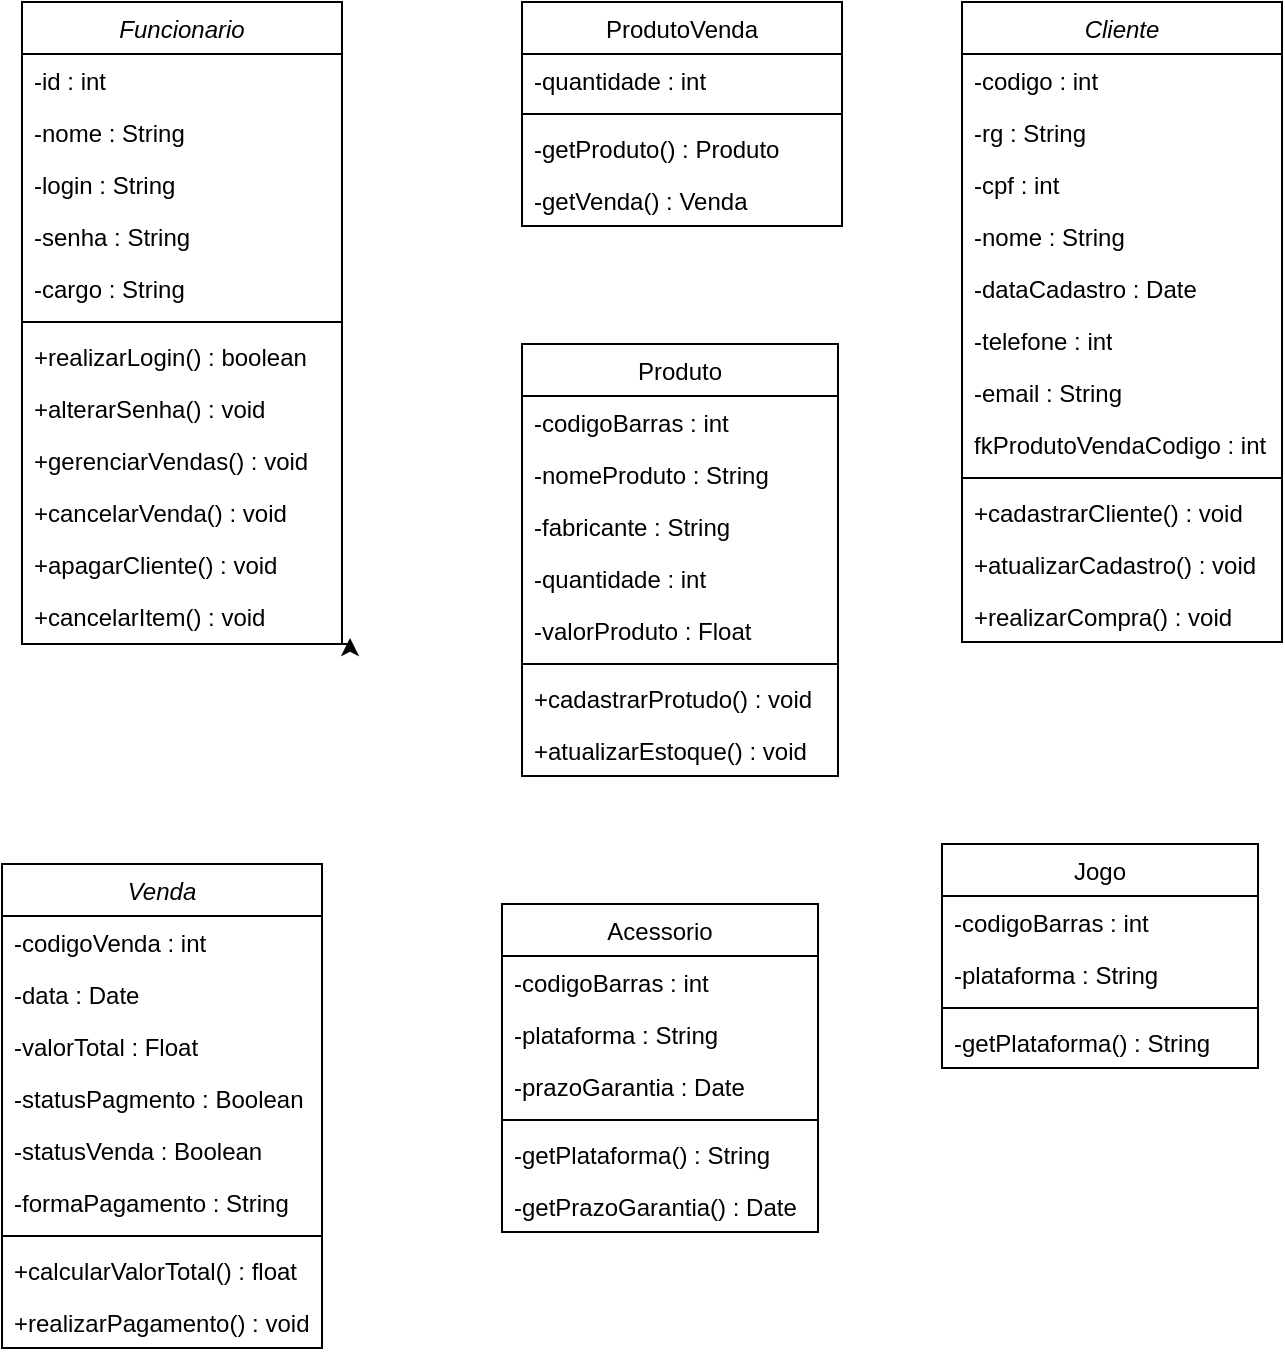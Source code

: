 <mxfile version="21.3.4" type="github">
  <diagram id="C5RBs43oDa-KdzZeNtuy" name="Page-1">
    <mxGraphModel dx="1379" dy="788" grid="1" gridSize="10" guides="1" tooltips="1" connect="1" arrows="1" fold="1" page="1" pageScale="1" pageWidth="827" pageHeight="1169" math="0" shadow="0">
      <root>
        <mxCell id="WIyWlLk6GJQsqaUBKTNV-0" />
        <mxCell id="WIyWlLk6GJQsqaUBKTNV-1" parent="WIyWlLk6GJQsqaUBKTNV-0" />
        <mxCell id="zkfFHV4jXpPFQw0GAbJ--0" value="Funcionario" style="swimlane;fontStyle=2;align=center;verticalAlign=top;childLayout=stackLayout;horizontal=1;startSize=26;horizontalStack=0;resizeParent=1;resizeLast=0;collapsible=1;marginBottom=0;rounded=0;shadow=0;strokeWidth=1;" parent="WIyWlLk6GJQsqaUBKTNV-1" vertex="1">
          <mxGeometry x="60" y="29" width="160" height="321" as="geometry">
            <mxRectangle x="230" y="140" width="160" height="26" as="alternateBounds" />
          </mxGeometry>
        </mxCell>
        <mxCell id="zkfFHV4jXpPFQw0GAbJ--1" value="-id : int" style="text;align=left;verticalAlign=top;spacingLeft=4;spacingRight=4;overflow=hidden;rotatable=0;points=[[0,0.5],[1,0.5]];portConstraint=eastwest;" parent="zkfFHV4jXpPFQw0GAbJ--0" vertex="1">
          <mxGeometry y="26" width="160" height="26" as="geometry" />
        </mxCell>
        <mxCell id="zkfFHV4jXpPFQw0GAbJ--2" value="-nome : String" style="text;align=left;verticalAlign=top;spacingLeft=4;spacingRight=4;overflow=hidden;rotatable=0;points=[[0,0.5],[1,0.5]];portConstraint=eastwest;rounded=0;shadow=0;html=0;" parent="zkfFHV4jXpPFQw0GAbJ--0" vertex="1">
          <mxGeometry y="52" width="160" height="26" as="geometry" />
        </mxCell>
        <mxCell id="zkfFHV4jXpPFQw0GAbJ--3" value="-login : String" style="text;align=left;verticalAlign=top;spacingLeft=4;spacingRight=4;overflow=hidden;rotatable=0;points=[[0,0.5],[1,0.5]];portConstraint=eastwest;rounded=0;shadow=0;html=0;" parent="zkfFHV4jXpPFQw0GAbJ--0" vertex="1">
          <mxGeometry y="78" width="160" height="26" as="geometry" />
        </mxCell>
        <mxCell id="lRvPU-HeH8mtLex3TpJj-3" value="-senha : String" style="text;strokeColor=none;fillColor=none;align=left;verticalAlign=top;spacingLeft=4;spacingRight=4;overflow=hidden;rotatable=0;points=[[0,0.5],[1,0.5]];portConstraint=eastwest;whiteSpace=wrap;html=1;" vertex="1" parent="zkfFHV4jXpPFQw0GAbJ--0">
          <mxGeometry y="104" width="160" height="26" as="geometry" />
        </mxCell>
        <mxCell id="lRvPU-HeH8mtLex3TpJj-4" value="-cargo : String" style="text;strokeColor=none;fillColor=none;align=left;verticalAlign=top;spacingLeft=4;spacingRight=4;overflow=hidden;rotatable=0;points=[[0,0.5],[1,0.5]];portConstraint=eastwest;whiteSpace=wrap;html=1;" vertex="1" parent="zkfFHV4jXpPFQw0GAbJ--0">
          <mxGeometry y="130" width="160" height="26" as="geometry" />
        </mxCell>
        <mxCell id="zkfFHV4jXpPFQw0GAbJ--4" value="" style="line;html=1;strokeWidth=1;align=left;verticalAlign=middle;spacingTop=-1;spacingLeft=3;spacingRight=3;rotatable=0;labelPosition=right;points=[];portConstraint=eastwest;" parent="zkfFHV4jXpPFQw0GAbJ--0" vertex="1">
          <mxGeometry y="156" width="160" height="8" as="geometry" />
        </mxCell>
        <mxCell id="lRvPU-HeH8mtLex3TpJj-5" value="+realizarLogin() : boolean" style="text;strokeColor=none;fillColor=none;align=left;verticalAlign=top;spacingLeft=4;spacingRight=4;overflow=hidden;rotatable=0;points=[[0,0.5],[1,0.5]];portConstraint=eastwest;whiteSpace=wrap;html=1;" vertex="1" parent="zkfFHV4jXpPFQw0GAbJ--0">
          <mxGeometry y="164" width="160" height="26" as="geometry" />
        </mxCell>
        <mxCell id="lRvPU-HeH8mtLex3TpJj-6" value="+alterarSenha() : void" style="text;strokeColor=none;fillColor=none;align=left;verticalAlign=top;spacingLeft=4;spacingRight=4;overflow=hidden;rotatable=0;points=[[0,0.5],[1,0.5]];portConstraint=eastwest;whiteSpace=wrap;html=1;" vertex="1" parent="zkfFHV4jXpPFQw0GAbJ--0">
          <mxGeometry y="190" width="160" height="26" as="geometry" />
        </mxCell>
        <mxCell id="zkfFHV4jXpPFQw0GAbJ--5" value="+gerenciarVendas() : void" style="text;align=left;verticalAlign=top;spacingLeft=4;spacingRight=4;overflow=hidden;rotatable=0;points=[[0,0.5],[1,0.5]];portConstraint=eastwest;" parent="zkfFHV4jXpPFQw0GAbJ--0" vertex="1">
          <mxGeometry y="216" width="160" height="26" as="geometry" />
        </mxCell>
        <mxCell id="lRvPU-HeH8mtLex3TpJj-62" value="+cancelarVenda() : void" style="text;strokeColor=none;fillColor=none;align=left;verticalAlign=top;spacingLeft=4;spacingRight=4;overflow=hidden;rotatable=0;points=[[0,0.5],[1,0.5]];portConstraint=eastwest;whiteSpace=wrap;html=1;" vertex="1" parent="zkfFHV4jXpPFQw0GAbJ--0">
          <mxGeometry y="242" width="160" height="26" as="geometry" />
        </mxCell>
        <mxCell id="lRvPU-HeH8mtLex3TpJj-63" value="+apagarCliente() : void" style="text;strokeColor=none;fillColor=none;align=left;verticalAlign=top;spacingLeft=4;spacingRight=4;overflow=hidden;rotatable=0;points=[[0,0.5],[1,0.5]];portConstraint=eastwest;whiteSpace=wrap;html=1;" vertex="1" parent="zkfFHV4jXpPFQw0GAbJ--0">
          <mxGeometry y="268" width="160" height="26" as="geometry" />
        </mxCell>
        <mxCell id="lRvPU-HeH8mtLex3TpJj-64" value="+cancelarItem() : void" style="text;strokeColor=none;fillColor=none;align=left;verticalAlign=top;spacingLeft=4;spacingRight=4;overflow=hidden;rotatable=0;points=[[0,0.5],[1,0.5]];portConstraint=eastwest;whiteSpace=wrap;html=1;" vertex="1" parent="zkfFHV4jXpPFQw0GAbJ--0">
          <mxGeometry y="294" width="160" height="26" as="geometry" />
        </mxCell>
        <mxCell id="lRvPU-HeH8mtLex3TpJj-66" style="edgeStyle=orthogonalEdgeStyle;rounded=0;orthogonalLoop=1;jettySize=auto;html=1;exitX=1;exitY=1;exitDx=0;exitDy=0;entryX=1.025;entryY=0.923;entryDx=0;entryDy=0;entryPerimeter=0;" edge="1" parent="zkfFHV4jXpPFQw0GAbJ--0" source="zkfFHV4jXpPFQw0GAbJ--0" target="lRvPU-HeH8mtLex3TpJj-64">
          <mxGeometry relative="1" as="geometry" />
        </mxCell>
        <mxCell id="zkfFHV4jXpPFQw0GAbJ--17" value="ProdutoVenda" style="swimlane;fontStyle=0;align=center;verticalAlign=top;childLayout=stackLayout;horizontal=1;startSize=26;horizontalStack=0;resizeParent=1;resizeLast=0;collapsible=1;marginBottom=0;rounded=0;shadow=0;strokeWidth=1;" parent="WIyWlLk6GJQsqaUBKTNV-1" vertex="1">
          <mxGeometry x="310" y="29" width="160" height="112" as="geometry">
            <mxRectangle x="550" y="140" width="160" height="26" as="alternateBounds" />
          </mxGeometry>
        </mxCell>
        <mxCell id="zkfFHV4jXpPFQw0GAbJ--20" value="-quantidade : int" style="text;align=left;verticalAlign=top;spacingLeft=4;spacingRight=4;overflow=hidden;rotatable=0;points=[[0,0.5],[1,0.5]];portConstraint=eastwest;rounded=0;shadow=0;html=0;" parent="zkfFHV4jXpPFQw0GAbJ--17" vertex="1">
          <mxGeometry y="26" width="160" height="26" as="geometry" />
        </mxCell>
        <mxCell id="zkfFHV4jXpPFQw0GAbJ--23" value="" style="line;html=1;strokeWidth=1;align=left;verticalAlign=middle;spacingTop=-1;spacingLeft=3;spacingRight=3;rotatable=0;labelPosition=right;points=[];portConstraint=eastwest;" parent="zkfFHV4jXpPFQw0GAbJ--17" vertex="1">
          <mxGeometry y="52" width="160" height="8" as="geometry" />
        </mxCell>
        <mxCell id="lRvPU-HeH8mtLex3TpJj-56" value="-getProduto() : Produto" style="text;strokeColor=none;fillColor=none;align=left;verticalAlign=top;spacingLeft=4;spacingRight=4;overflow=hidden;rotatable=0;points=[[0,0.5],[1,0.5]];portConstraint=eastwest;whiteSpace=wrap;html=1;" vertex="1" parent="zkfFHV4jXpPFQw0GAbJ--17">
          <mxGeometry y="60" width="160" height="26" as="geometry" />
        </mxCell>
        <mxCell id="lRvPU-HeH8mtLex3TpJj-55" value="-getVenda() : Venda" style="text;strokeColor=none;fillColor=none;align=left;verticalAlign=top;spacingLeft=4;spacingRight=4;overflow=hidden;rotatable=0;points=[[0,0.5],[1,0.5]];portConstraint=eastwest;whiteSpace=wrap;html=1;" vertex="1" parent="zkfFHV4jXpPFQw0GAbJ--17">
          <mxGeometry y="86" width="160" height="26" as="geometry" />
        </mxCell>
        <mxCell id="lRvPU-HeH8mtLex3TpJj-8" value="Cliente" style="swimlane;fontStyle=2;align=center;verticalAlign=top;childLayout=stackLayout;horizontal=1;startSize=26;horizontalStack=0;resizeParent=1;resizeLast=0;collapsible=1;marginBottom=0;rounded=0;shadow=0;strokeWidth=1;" vertex="1" parent="WIyWlLk6GJQsqaUBKTNV-1">
          <mxGeometry x="530" y="29" width="160" height="320" as="geometry">
            <mxRectangle x="230" y="140" width="160" height="26" as="alternateBounds" />
          </mxGeometry>
        </mxCell>
        <mxCell id="lRvPU-HeH8mtLex3TpJj-9" value="-codigo : int" style="text;align=left;verticalAlign=top;spacingLeft=4;spacingRight=4;overflow=hidden;rotatable=0;points=[[0,0.5],[1,0.5]];portConstraint=eastwest;" vertex="1" parent="lRvPU-HeH8mtLex3TpJj-8">
          <mxGeometry y="26" width="160" height="26" as="geometry" />
        </mxCell>
        <mxCell id="lRvPU-HeH8mtLex3TpJj-10" value="-rg : String" style="text;align=left;verticalAlign=top;spacingLeft=4;spacingRight=4;overflow=hidden;rotatable=0;points=[[0,0.5],[1,0.5]];portConstraint=eastwest;rounded=0;shadow=0;html=0;" vertex="1" parent="lRvPU-HeH8mtLex3TpJj-8">
          <mxGeometry y="52" width="160" height="26" as="geometry" />
        </mxCell>
        <mxCell id="lRvPU-HeH8mtLex3TpJj-11" value="-cpf : int" style="text;align=left;verticalAlign=top;spacingLeft=4;spacingRight=4;overflow=hidden;rotatable=0;points=[[0,0.5],[1,0.5]];portConstraint=eastwest;rounded=0;shadow=0;html=0;" vertex="1" parent="lRvPU-HeH8mtLex3TpJj-8">
          <mxGeometry y="78" width="160" height="26" as="geometry" />
        </mxCell>
        <mxCell id="lRvPU-HeH8mtLex3TpJj-12" value="-nome : String" style="text;strokeColor=none;fillColor=none;align=left;verticalAlign=top;spacingLeft=4;spacingRight=4;overflow=hidden;rotatable=0;points=[[0,0.5],[1,0.5]];portConstraint=eastwest;whiteSpace=wrap;html=1;" vertex="1" parent="lRvPU-HeH8mtLex3TpJj-8">
          <mxGeometry y="104" width="160" height="26" as="geometry" />
        </mxCell>
        <mxCell id="lRvPU-HeH8mtLex3TpJj-13" value="-dataCadastro : Date" style="text;strokeColor=none;fillColor=none;align=left;verticalAlign=top;spacingLeft=4;spacingRight=4;overflow=hidden;rotatable=0;points=[[0,0.5],[1,0.5]];portConstraint=eastwest;whiteSpace=wrap;html=1;" vertex="1" parent="lRvPU-HeH8mtLex3TpJj-8">
          <mxGeometry y="130" width="160" height="26" as="geometry" />
        </mxCell>
        <mxCell id="lRvPU-HeH8mtLex3TpJj-18" value="-telefone : int" style="text;strokeColor=none;fillColor=none;align=left;verticalAlign=top;spacingLeft=4;spacingRight=4;overflow=hidden;rotatable=0;points=[[0,0.5],[1,0.5]];portConstraint=eastwest;whiteSpace=wrap;html=1;" vertex="1" parent="lRvPU-HeH8mtLex3TpJj-8">
          <mxGeometry y="156" width="160" height="26" as="geometry" />
        </mxCell>
        <mxCell id="lRvPU-HeH8mtLex3TpJj-19" value="-email : String" style="text;strokeColor=none;fillColor=none;align=left;verticalAlign=top;spacingLeft=4;spacingRight=4;overflow=hidden;rotatable=0;points=[[0,0.5],[1,0.5]];portConstraint=eastwest;whiteSpace=wrap;html=1;" vertex="1" parent="lRvPU-HeH8mtLex3TpJj-8">
          <mxGeometry y="182" width="160" height="26" as="geometry" />
        </mxCell>
        <mxCell id="lRvPU-HeH8mtLex3TpJj-20" value="fkProdutoVendaCodigo : int" style="text;strokeColor=none;fillColor=none;align=left;verticalAlign=top;spacingLeft=4;spacingRight=4;overflow=hidden;rotatable=0;points=[[0,0.5],[1,0.5]];portConstraint=eastwest;whiteSpace=wrap;html=1;" vertex="1" parent="lRvPU-HeH8mtLex3TpJj-8">
          <mxGeometry y="208" width="160" height="26" as="geometry" />
        </mxCell>
        <mxCell id="lRvPU-HeH8mtLex3TpJj-14" value="" style="line;html=1;strokeWidth=1;align=left;verticalAlign=middle;spacingTop=-1;spacingLeft=3;spacingRight=3;rotatable=0;labelPosition=right;points=[];portConstraint=eastwest;" vertex="1" parent="lRvPU-HeH8mtLex3TpJj-8">
          <mxGeometry y="234" width="160" height="8" as="geometry" />
        </mxCell>
        <mxCell id="lRvPU-HeH8mtLex3TpJj-52" value="+cadastrarCliente() : void" style="text;strokeColor=none;fillColor=none;align=left;verticalAlign=top;spacingLeft=4;spacingRight=4;overflow=hidden;rotatable=0;points=[[0,0.5],[1,0.5]];portConstraint=eastwest;whiteSpace=wrap;html=1;" vertex="1" parent="lRvPU-HeH8mtLex3TpJj-8">
          <mxGeometry y="242" width="160" height="26" as="geometry" />
        </mxCell>
        <mxCell id="lRvPU-HeH8mtLex3TpJj-53" value="+atualizarCadastro() : void" style="text;strokeColor=none;fillColor=none;align=left;verticalAlign=top;spacingLeft=4;spacingRight=4;overflow=hidden;rotatable=0;points=[[0,0.5],[1,0.5]];portConstraint=eastwest;whiteSpace=wrap;html=1;" vertex="1" parent="lRvPU-HeH8mtLex3TpJj-8">
          <mxGeometry y="268" width="160" height="26" as="geometry" />
        </mxCell>
        <mxCell id="lRvPU-HeH8mtLex3TpJj-54" value="+realizarCompra() : void" style="text;strokeColor=none;fillColor=none;align=left;verticalAlign=top;spacingLeft=4;spacingRight=4;overflow=hidden;rotatable=0;points=[[0,0.5],[1,0.5]];portConstraint=eastwest;whiteSpace=wrap;html=1;" vertex="1" parent="lRvPU-HeH8mtLex3TpJj-8">
          <mxGeometry y="294" width="160" height="26" as="geometry" />
        </mxCell>
        <mxCell id="lRvPU-HeH8mtLex3TpJj-21" value="Venda" style="swimlane;fontStyle=2;align=center;verticalAlign=top;childLayout=stackLayout;horizontal=1;startSize=26;horizontalStack=0;resizeParent=1;resizeLast=0;collapsible=1;marginBottom=0;rounded=0;shadow=0;strokeWidth=1;" vertex="1" parent="WIyWlLk6GJQsqaUBKTNV-1">
          <mxGeometry x="50" y="460" width="160" height="242" as="geometry">
            <mxRectangle x="230" y="140" width="160" height="26" as="alternateBounds" />
          </mxGeometry>
        </mxCell>
        <mxCell id="lRvPU-HeH8mtLex3TpJj-22" value="-codigoVenda : int" style="text;align=left;verticalAlign=top;spacingLeft=4;spacingRight=4;overflow=hidden;rotatable=0;points=[[0,0.5],[1,0.5]];portConstraint=eastwest;" vertex="1" parent="lRvPU-HeH8mtLex3TpJj-21">
          <mxGeometry y="26" width="160" height="26" as="geometry" />
        </mxCell>
        <mxCell id="lRvPU-HeH8mtLex3TpJj-23" value="-data : Date" style="text;align=left;verticalAlign=top;spacingLeft=4;spacingRight=4;overflow=hidden;rotatable=0;points=[[0,0.5],[1,0.5]];portConstraint=eastwest;rounded=0;shadow=0;html=0;" vertex="1" parent="lRvPU-HeH8mtLex3TpJj-21">
          <mxGeometry y="52" width="160" height="26" as="geometry" />
        </mxCell>
        <mxCell id="lRvPU-HeH8mtLex3TpJj-24" value="-valorTotal : Float" style="text;align=left;verticalAlign=top;spacingLeft=4;spacingRight=4;overflow=hidden;rotatable=0;points=[[0,0.5],[1,0.5]];portConstraint=eastwest;rounded=0;shadow=0;html=0;" vertex="1" parent="lRvPU-HeH8mtLex3TpJj-21">
          <mxGeometry y="78" width="160" height="26" as="geometry" />
        </mxCell>
        <mxCell id="lRvPU-HeH8mtLex3TpJj-25" value="-statusPagmento : Boolean" style="text;strokeColor=none;fillColor=none;align=left;verticalAlign=top;spacingLeft=4;spacingRight=4;overflow=hidden;rotatable=0;points=[[0,0.5],[1,0.5]];portConstraint=eastwest;whiteSpace=wrap;html=1;" vertex="1" parent="lRvPU-HeH8mtLex3TpJj-21">
          <mxGeometry y="104" width="160" height="26" as="geometry" />
        </mxCell>
        <mxCell id="lRvPU-HeH8mtLex3TpJj-26" value="-statusVenda : Boolean" style="text;strokeColor=none;fillColor=none;align=left;verticalAlign=top;spacingLeft=4;spacingRight=4;overflow=hidden;rotatable=0;points=[[0,0.5],[1,0.5]];portConstraint=eastwest;whiteSpace=wrap;html=1;" vertex="1" parent="lRvPU-HeH8mtLex3TpJj-21">
          <mxGeometry y="130" width="160" height="26" as="geometry" />
        </mxCell>
        <mxCell id="lRvPU-HeH8mtLex3TpJj-27" value="-formaPagamento : String" style="text;strokeColor=none;fillColor=none;align=left;verticalAlign=top;spacingLeft=4;spacingRight=4;overflow=hidden;rotatable=0;points=[[0,0.5],[1,0.5]];portConstraint=eastwest;whiteSpace=wrap;html=1;" vertex="1" parent="lRvPU-HeH8mtLex3TpJj-21">
          <mxGeometry y="156" width="160" height="26" as="geometry" />
        </mxCell>
        <mxCell id="lRvPU-HeH8mtLex3TpJj-30" value="" style="line;html=1;strokeWidth=1;align=left;verticalAlign=middle;spacingTop=-1;spacingLeft=3;spacingRight=3;rotatable=0;labelPosition=right;points=[];portConstraint=eastwest;" vertex="1" parent="lRvPU-HeH8mtLex3TpJj-21">
          <mxGeometry y="182" width="160" height="8" as="geometry" />
        </mxCell>
        <mxCell id="lRvPU-HeH8mtLex3TpJj-50" value="+calcularValorTotal() : float" style="text;strokeColor=none;fillColor=none;align=left;verticalAlign=top;spacingLeft=4;spacingRight=4;overflow=hidden;rotatable=0;points=[[0,0.5],[1,0.5]];portConstraint=eastwest;whiteSpace=wrap;html=1;" vertex="1" parent="lRvPU-HeH8mtLex3TpJj-21">
          <mxGeometry y="190" width="160" height="26" as="geometry" />
        </mxCell>
        <mxCell id="lRvPU-HeH8mtLex3TpJj-51" value="+realizarPagamento() : void" style="text;strokeColor=none;fillColor=none;align=left;verticalAlign=top;spacingLeft=4;spacingRight=4;overflow=hidden;rotatable=0;points=[[0,0.5],[1,0.5]];portConstraint=eastwest;whiteSpace=wrap;html=1;" vertex="1" parent="lRvPU-HeH8mtLex3TpJj-21">
          <mxGeometry y="216" width="160" height="26" as="geometry" />
        </mxCell>
        <mxCell id="lRvPU-HeH8mtLex3TpJj-31" value="Produto" style="swimlane;fontStyle=0;align=center;verticalAlign=top;childLayout=stackLayout;horizontal=1;startSize=26;horizontalStack=0;resizeParent=1;resizeLast=0;collapsible=1;marginBottom=0;rounded=0;shadow=0;strokeWidth=1;" vertex="1" parent="WIyWlLk6GJQsqaUBKTNV-1">
          <mxGeometry x="310" y="200" width="158" height="216" as="geometry">
            <mxRectangle x="550" y="140" width="160" height="26" as="alternateBounds" />
          </mxGeometry>
        </mxCell>
        <mxCell id="lRvPU-HeH8mtLex3TpJj-32" value="-codigoBarras : int" style="text;align=left;verticalAlign=top;spacingLeft=4;spacingRight=4;overflow=hidden;rotatable=0;points=[[0,0.5],[1,0.5]];portConstraint=eastwest;" vertex="1" parent="lRvPU-HeH8mtLex3TpJj-31">
          <mxGeometry y="26" width="158" height="26" as="geometry" />
        </mxCell>
        <mxCell id="lRvPU-HeH8mtLex3TpJj-33" value="-nomeProduto : String" style="text;align=left;verticalAlign=top;spacingLeft=4;spacingRight=4;overflow=hidden;rotatable=0;points=[[0,0.5],[1,0.5]];portConstraint=eastwest;rounded=0;shadow=0;html=0;" vertex="1" parent="lRvPU-HeH8mtLex3TpJj-31">
          <mxGeometry y="52" width="158" height="26" as="geometry" />
        </mxCell>
        <mxCell id="lRvPU-HeH8mtLex3TpJj-34" value="-fabricante : String" style="text;align=left;verticalAlign=top;spacingLeft=4;spacingRight=4;overflow=hidden;rotatable=0;points=[[0,0.5],[1,0.5]];portConstraint=eastwest;rounded=0;shadow=0;html=0;" vertex="1" parent="lRvPU-HeH8mtLex3TpJj-31">
          <mxGeometry y="78" width="158" height="26" as="geometry" />
        </mxCell>
        <mxCell id="lRvPU-HeH8mtLex3TpJj-38" value="-quantidade : int" style="text;strokeColor=none;fillColor=none;align=left;verticalAlign=top;spacingLeft=4;spacingRight=4;overflow=hidden;rotatable=0;points=[[0,0.5],[1,0.5]];portConstraint=eastwest;whiteSpace=wrap;html=1;" vertex="1" parent="lRvPU-HeH8mtLex3TpJj-31">
          <mxGeometry y="104" width="158" height="26" as="geometry" />
        </mxCell>
        <mxCell id="lRvPU-HeH8mtLex3TpJj-39" value="-valorProduto : Float" style="text;strokeColor=none;fillColor=none;align=left;verticalAlign=top;spacingLeft=4;spacingRight=4;overflow=hidden;rotatable=0;points=[[0,0.5],[1,0.5]];portConstraint=eastwest;whiteSpace=wrap;html=1;" vertex="1" parent="lRvPU-HeH8mtLex3TpJj-31">
          <mxGeometry y="130" width="158" height="26" as="geometry" />
        </mxCell>
        <mxCell id="lRvPU-HeH8mtLex3TpJj-35" value="" style="line;html=1;strokeWidth=1;align=left;verticalAlign=middle;spacingTop=-1;spacingLeft=3;spacingRight=3;rotatable=0;labelPosition=right;points=[];portConstraint=eastwest;" vertex="1" parent="lRvPU-HeH8mtLex3TpJj-31">
          <mxGeometry y="156" width="158" height="8" as="geometry" />
        </mxCell>
        <mxCell id="lRvPU-HeH8mtLex3TpJj-60" value="+cadastrarProtudo() : void" style="text;strokeColor=none;fillColor=none;align=left;verticalAlign=top;spacingLeft=4;spacingRight=4;overflow=hidden;rotatable=0;points=[[0,0.5],[1,0.5]];portConstraint=eastwest;whiteSpace=wrap;html=1;" vertex="1" parent="lRvPU-HeH8mtLex3TpJj-31">
          <mxGeometry y="164" width="158" height="26" as="geometry" />
        </mxCell>
        <mxCell id="lRvPU-HeH8mtLex3TpJj-61" value="+atualizarEstoque() : void" style="text;strokeColor=none;fillColor=none;align=left;verticalAlign=top;spacingLeft=4;spacingRight=4;overflow=hidden;rotatable=0;points=[[0,0.5],[1,0.5]];portConstraint=eastwest;whiteSpace=wrap;html=1;" vertex="1" parent="lRvPU-HeH8mtLex3TpJj-31">
          <mxGeometry y="190" width="158" height="26" as="geometry" />
        </mxCell>
        <mxCell id="lRvPU-HeH8mtLex3TpJj-40" value="Jogo" style="swimlane;fontStyle=0;align=center;verticalAlign=top;childLayout=stackLayout;horizontal=1;startSize=26;horizontalStack=0;resizeParent=1;resizeLast=0;collapsible=1;marginBottom=0;rounded=0;shadow=0;strokeWidth=1;" vertex="1" parent="WIyWlLk6GJQsqaUBKTNV-1">
          <mxGeometry x="520" y="450" width="158" height="112" as="geometry">
            <mxRectangle x="550" y="140" width="160" height="26" as="alternateBounds" />
          </mxGeometry>
        </mxCell>
        <mxCell id="lRvPU-HeH8mtLex3TpJj-41" value="-codigoBarras : int" style="text;align=left;verticalAlign=top;spacingLeft=4;spacingRight=4;overflow=hidden;rotatable=0;points=[[0,0.5],[1,0.5]];portConstraint=eastwest;" vertex="1" parent="lRvPU-HeH8mtLex3TpJj-40">
          <mxGeometry y="26" width="158" height="26" as="geometry" />
        </mxCell>
        <mxCell id="lRvPU-HeH8mtLex3TpJj-42" value="-plataforma : String" style="text;align=left;verticalAlign=top;spacingLeft=4;spacingRight=4;overflow=hidden;rotatable=0;points=[[0,0.5],[1,0.5]];portConstraint=eastwest;rounded=0;shadow=0;html=0;" vertex="1" parent="lRvPU-HeH8mtLex3TpJj-40">
          <mxGeometry y="52" width="158" height="26" as="geometry" />
        </mxCell>
        <mxCell id="lRvPU-HeH8mtLex3TpJj-44" value="" style="line;html=1;strokeWidth=1;align=left;verticalAlign=middle;spacingTop=-1;spacingLeft=3;spacingRight=3;rotatable=0;labelPosition=right;points=[];portConstraint=eastwest;" vertex="1" parent="lRvPU-HeH8mtLex3TpJj-40">
          <mxGeometry y="78" width="158" height="8" as="geometry" />
        </mxCell>
        <mxCell id="lRvPU-HeH8mtLex3TpJj-57" value="-getPlataforma() : String" style="text;strokeColor=none;fillColor=none;align=left;verticalAlign=top;spacingLeft=4;spacingRight=4;overflow=hidden;rotatable=0;points=[[0,0.5],[1,0.5]];portConstraint=eastwest;whiteSpace=wrap;html=1;" vertex="1" parent="lRvPU-HeH8mtLex3TpJj-40">
          <mxGeometry y="86" width="158" height="26" as="geometry" />
        </mxCell>
        <mxCell id="lRvPU-HeH8mtLex3TpJj-45" value="Acessorio" style="swimlane;fontStyle=0;align=center;verticalAlign=top;childLayout=stackLayout;horizontal=1;startSize=26;horizontalStack=0;resizeParent=1;resizeLast=0;collapsible=1;marginBottom=0;rounded=0;shadow=0;strokeWidth=1;" vertex="1" parent="WIyWlLk6GJQsqaUBKTNV-1">
          <mxGeometry x="300" y="480" width="158" height="164" as="geometry">
            <mxRectangle x="550" y="140" width="160" height="26" as="alternateBounds" />
          </mxGeometry>
        </mxCell>
        <mxCell id="lRvPU-HeH8mtLex3TpJj-46" value="-codigoBarras : int" style="text;align=left;verticalAlign=top;spacingLeft=4;spacingRight=4;overflow=hidden;rotatable=0;points=[[0,0.5],[1,0.5]];portConstraint=eastwest;" vertex="1" parent="lRvPU-HeH8mtLex3TpJj-45">
          <mxGeometry y="26" width="158" height="26" as="geometry" />
        </mxCell>
        <mxCell id="lRvPU-HeH8mtLex3TpJj-47" value="-plataforma : String" style="text;align=left;verticalAlign=top;spacingLeft=4;spacingRight=4;overflow=hidden;rotatable=0;points=[[0,0.5],[1,0.5]];portConstraint=eastwest;rounded=0;shadow=0;html=0;" vertex="1" parent="lRvPU-HeH8mtLex3TpJj-45">
          <mxGeometry y="52" width="158" height="26" as="geometry" />
        </mxCell>
        <mxCell id="lRvPU-HeH8mtLex3TpJj-48" value="-prazoGarantia : Date" style="text;align=left;verticalAlign=top;spacingLeft=4;spacingRight=4;overflow=hidden;rotatable=0;points=[[0,0.5],[1,0.5]];portConstraint=eastwest;rounded=0;shadow=0;html=0;" vertex="1" parent="lRvPU-HeH8mtLex3TpJj-45">
          <mxGeometry y="78" width="158" height="26" as="geometry" />
        </mxCell>
        <mxCell id="lRvPU-HeH8mtLex3TpJj-49" value="" style="line;html=1;strokeWidth=1;align=left;verticalAlign=middle;spacingTop=-1;spacingLeft=3;spacingRight=3;rotatable=0;labelPosition=right;points=[];portConstraint=eastwest;" vertex="1" parent="lRvPU-HeH8mtLex3TpJj-45">
          <mxGeometry y="104" width="158" height="8" as="geometry" />
        </mxCell>
        <mxCell id="lRvPU-HeH8mtLex3TpJj-58" value="-getPlataforma() : String" style="text;strokeColor=none;fillColor=none;align=left;verticalAlign=top;spacingLeft=4;spacingRight=4;overflow=hidden;rotatable=0;points=[[0,0.5],[1,0.5]];portConstraint=eastwest;whiteSpace=wrap;html=1;" vertex="1" parent="lRvPU-HeH8mtLex3TpJj-45">
          <mxGeometry y="112" width="158" height="26" as="geometry" />
        </mxCell>
        <mxCell id="lRvPU-HeH8mtLex3TpJj-59" value="-getPrazoGarantia() : Date" style="text;strokeColor=none;fillColor=none;align=left;verticalAlign=top;spacingLeft=4;spacingRight=4;overflow=hidden;rotatable=0;points=[[0,0.5],[1,0.5]];portConstraint=eastwest;whiteSpace=wrap;html=1;" vertex="1" parent="lRvPU-HeH8mtLex3TpJj-45">
          <mxGeometry y="138" width="158" height="26" as="geometry" />
        </mxCell>
      </root>
    </mxGraphModel>
  </diagram>
</mxfile>
